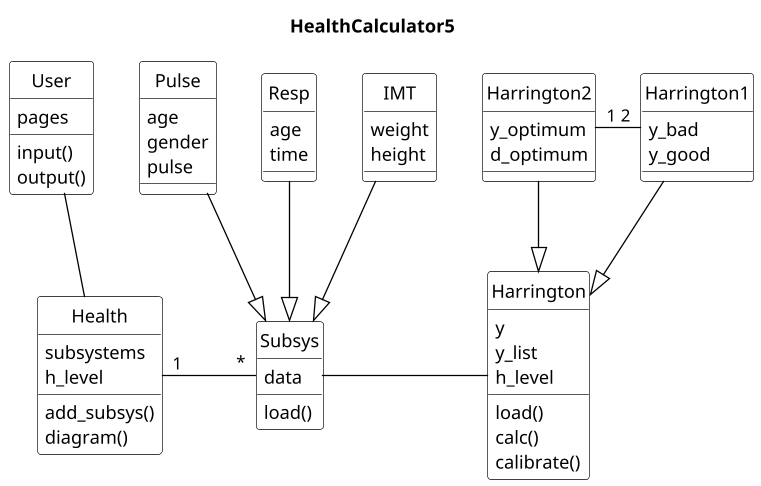 @startuml
title   HealthCalculator5



skinparam class {
BackgroundColor White
ArrowColor Black
BorderColor Black
}
skinparam object {
BackgroundColor White
ArrowColor Black
BorderColor Black
}
scale 1.3
skinparam DefaultTextAlignment left
skinparam shadowing false
skinparam packageStyle frame
hide circle
'hide members
'skinparam monochrome true
'note " lots in deal" as spread
'package Storage {
class Pulse{
age
gender
pulse
}
class Resp{
age
time
}
class IMT{
weight
height
}
class Health{
subsystems
h_level
add_subsys()
diagram()
}
class Subsys{
data
load()
}
class User{
pages
input()
output()
}
class Harrington1{
y_bad
y_good
}
class Harrington2{
y_optimum
d_optimum
}
class Harrington{
y
y_list
h_level
load()
calc()
calibrate()

}
Harrington2 "1"-"2" Harrington1
Pulse --|> Subsys
IMT --|> Subsys
Resp --|> Subsys
User -- Health
'Subsys <|-  Resp
Health "1"-"*"  Subsys
Harrington2 --|> Harrington
Harrington1 --|> Harrington
Subsys - Harrington
@enduml




